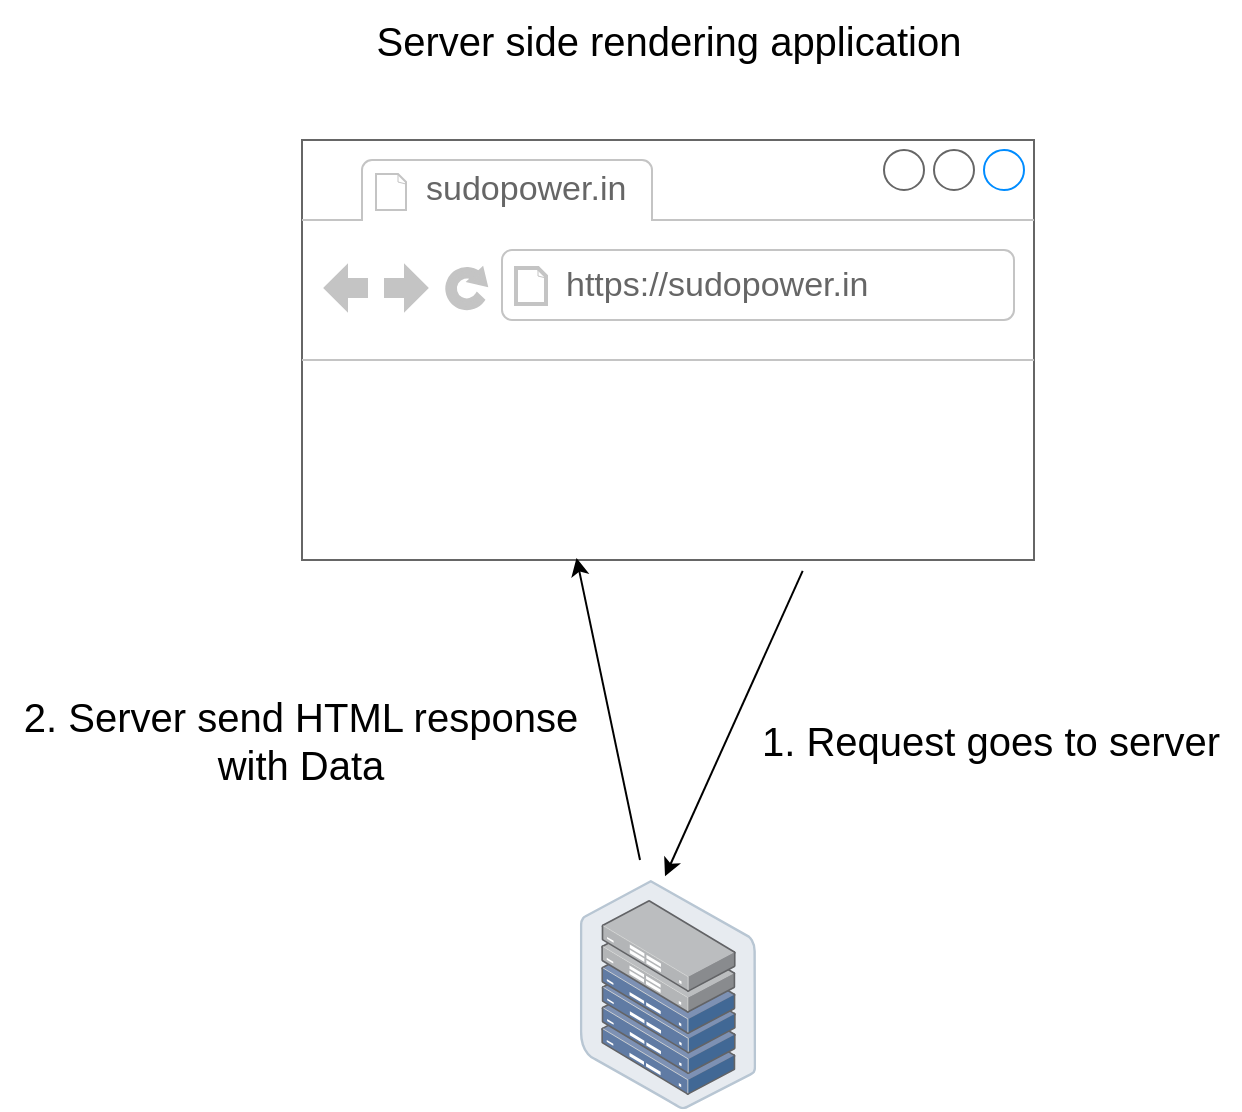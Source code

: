 <mxfile version="21.3.7" type="github" pages="2">
  <diagram name="SSR" id="blEORctRzxMHvsubrzqS">
    <mxGraphModel dx="1050" dy="562" grid="1" gridSize="10" guides="1" tooltips="1" connect="1" arrows="1" fold="1" page="1" pageScale="1" pageWidth="827" pageHeight="1169" math="0" shadow="0">
      <root>
        <mxCell id="0" />
        <mxCell id="1" parent="0" />
        <mxCell id="0fjtJMUaQlxDJKlM-bvJ-1" value="" style="strokeWidth=1;shadow=0;dashed=0;align=center;html=1;shape=mxgraph.mockup.containers.browserWindow;rSize=0;strokeColor=#666666;strokeColor2=#008cff;strokeColor3=#c4c4c4;mainText=,;recursiveResize=0;" vertex="1" parent="1">
          <mxGeometry x="231" y="90" width="366" height="210" as="geometry" />
        </mxCell>
        <mxCell id="0fjtJMUaQlxDJKlM-bvJ-2" value="sudopower.in" style="strokeWidth=1;shadow=0;dashed=0;align=center;html=1;shape=mxgraph.mockup.containers.anchor;fontSize=17;fontColor=#666666;align=left;whiteSpace=wrap;" vertex="1" parent="0fjtJMUaQlxDJKlM-bvJ-1">
          <mxGeometry x="60" y="12" width="110" height="26" as="geometry" />
        </mxCell>
        <mxCell id="0fjtJMUaQlxDJKlM-bvJ-3" value="https://sudopower.in" style="strokeWidth=1;shadow=0;dashed=0;align=center;html=1;shape=mxgraph.mockup.containers.anchor;rSize=0;fontSize=17;fontColor=#666666;align=left;" vertex="1" parent="0fjtJMUaQlxDJKlM-bvJ-1">
          <mxGeometry x="130" y="60" width="250" height="26" as="geometry" />
        </mxCell>
        <mxCell id="0fjtJMUaQlxDJKlM-bvJ-4" value="" style="image;points=[];aspect=fixed;html=1;align=center;shadow=0;dashed=0;image=img/lib/allied_telesis/storage/Datacenter_Server_Half_Rack_ToR.svg;" vertex="1" parent="1">
          <mxGeometry x="369.9" y="460" width="88.2" height="114.6" as="geometry" />
        </mxCell>
        <mxCell id="0fjtJMUaQlxDJKlM-bvJ-6" value="" style="edgeStyle=none;orthogonalLoop=1;jettySize=auto;html=1;rounded=0;exitX=0.684;exitY=1.026;exitDx=0;exitDy=0;exitPerimeter=0;entryX=0.483;entryY=-0.016;entryDx=0;entryDy=0;entryPerimeter=0;" edge="1" parent="1" source="0fjtJMUaQlxDJKlM-bvJ-1" target="0fjtJMUaQlxDJKlM-bvJ-4">
          <mxGeometry width="100" relative="1" as="geometry">
            <mxPoint x="417" y="301" as="sourcePoint" />
            <mxPoint x="417" y="380" as="targetPoint" />
            <Array as="points" />
          </mxGeometry>
        </mxCell>
        <mxCell id="0fjtJMUaQlxDJKlM-bvJ-7" value="1. Request goes to server" style="text;html=1;align=center;verticalAlign=middle;resizable=0;points=[];autosize=1;strokeColor=none;fillColor=none;fontSize=20;" vertex="1" parent="1">
          <mxGeometry x="450" y="370" width="250" height="40" as="geometry" />
        </mxCell>
        <mxCell id="0fjtJMUaQlxDJKlM-bvJ-8" value="" style="edgeStyle=none;orthogonalLoop=1;jettySize=auto;html=1;rounded=0;entryX=0.375;entryY=0.995;entryDx=0;entryDy=0;entryPerimeter=0;" edge="1" parent="1" target="0fjtJMUaQlxDJKlM-bvJ-1">
          <mxGeometry width="100" relative="1" as="geometry">
            <mxPoint x="400" y="450" as="sourcePoint" />
            <mxPoint x="370" y="455" as="targetPoint" />
            <Array as="points" />
          </mxGeometry>
        </mxCell>
        <mxCell id="0fjtJMUaQlxDJKlM-bvJ-9" value="2. Server send HTML response&lt;br&gt;with Data" style="text;html=1;align=center;verticalAlign=middle;resizable=0;points=[];autosize=1;strokeColor=none;fillColor=none;fontSize=20;" vertex="1" parent="1">
          <mxGeometry x="80" y="360" width="300" height="60" as="geometry" />
        </mxCell>
        <mxCell id="0fjtJMUaQlxDJKlM-bvJ-10" value="Server side rendering application" style="text;html=1;align=center;verticalAlign=middle;resizable=0;points=[];autosize=1;strokeColor=none;fillColor=none;fontSize=20;" vertex="1" parent="1">
          <mxGeometry x="254" y="20" width="320" height="40" as="geometry" />
        </mxCell>
      </root>
    </mxGraphModel>
  </diagram>
  <diagram id="wVSQKDQ8iGBk4i1cADOs" name="SPA">
    <mxGraphModel dx="1050" dy="619" grid="1" gridSize="10" guides="1" tooltips="1" connect="1" arrows="1" fold="1" page="1" pageScale="1" pageWidth="827" pageHeight="1169" math="0" shadow="0">
      <root>
        <mxCell id="0" />
        <mxCell id="1" parent="0" />
        <mxCell id="72_Wo1eWH7YJW0XUpBBC-1" value="" style="strokeWidth=1;shadow=0;dashed=0;align=center;html=1;shape=mxgraph.mockup.containers.browserWindow;rSize=0;strokeColor=#666666;strokeColor2=#008cff;strokeColor3=#c4c4c4;mainText=,;recursiveResize=0;" vertex="1" parent="1">
          <mxGeometry x="231" y="90" width="366" height="210" as="geometry" />
        </mxCell>
        <mxCell id="72_Wo1eWH7YJW0XUpBBC-2" value="sudopower.in" style="strokeWidth=1;shadow=0;dashed=0;align=center;html=1;shape=mxgraph.mockup.containers.anchor;fontSize=17;fontColor=#666666;align=left;whiteSpace=wrap;" vertex="1" parent="72_Wo1eWH7YJW0XUpBBC-1">
          <mxGeometry x="60" y="12" width="110" height="26" as="geometry" />
        </mxCell>
        <mxCell id="72_Wo1eWH7YJW0XUpBBC-3" value="https://sudopower.in" style="strokeWidth=1;shadow=0;dashed=0;align=center;html=1;shape=mxgraph.mockup.containers.anchor;rSize=0;fontSize=17;fontColor=#666666;align=left;" vertex="1" parent="72_Wo1eWH7YJW0XUpBBC-1">
          <mxGeometry x="130" y="60" width="250" height="26" as="geometry" />
        </mxCell>
        <mxCell id="72_Wo1eWH7YJW0XUpBBC-4" value="" style="image;points=[];aspect=fixed;html=1;align=center;shadow=0;dashed=0;image=img/lib/allied_telesis/storage/Datacenter_Server_Half_Rack_ToR.svg;" vertex="1" parent="1">
          <mxGeometry x="369" y="480" width="88.2" height="114.6" as="geometry" />
        </mxCell>
        <mxCell id="72_Wo1eWH7YJW0XUpBBC-5" value="" style="edgeStyle=none;orthogonalLoop=1;jettySize=auto;html=1;rounded=0;exitX=0.684;exitY=1.026;exitDx=0;exitDy=0;exitPerimeter=0;entryX=0.483;entryY=-0.016;entryDx=0;entryDy=0;entryPerimeter=0;" edge="1" parent="1" source="72_Wo1eWH7YJW0XUpBBC-1" target="72_Wo1eWH7YJW0XUpBBC-4">
          <mxGeometry width="100" relative="1" as="geometry">
            <mxPoint x="417" y="301" as="sourcePoint" />
            <mxPoint x="417" y="380" as="targetPoint" />
            <Array as="points" />
          </mxGeometry>
        </mxCell>
        <mxCell id="72_Wo1eWH7YJW0XUpBBC-6" value="1. Request goes to server" style="text;html=1;align=center;verticalAlign=middle;resizable=0;points=[];autosize=1;strokeColor=none;fillColor=none;fontSize=20;" vertex="1" parent="1">
          <mxGeometry x="450" y="370" width="250" height="40" as="geometry" />
        </mxCell>
        <mxCell id="72_Wo1eWH7YJW0XUpBBC-7" value="" style="edgeStyle=none;orthogonalLoop=1;jettySize=auto;html=1;rounded=0;entryX=0.375;entryY=0.995;entryDx=0;entryDy=0;entryPerimeter=0;" edge="1" parent="1" target="72_Wo1eWH7YJW0XUpBBC-1">
          <mxGeometry width="100" relative="1" as="geometry">
            <mxPoint x="400" y="450" as="sourcePoint" />
            <mxPoint x="370" y="455" as="targetPoint" />
            <Array as="points" />
          </mxGeometry>
        </mxCell>
        <mxCell id="72_Wo1eWH7YJW0XUpBBC-8" value="2. Send JSON Data response" style="text;html=1;align=center;verticalAlign=middle;resizable=0;points=[];autosize=1;strokeColor=none;fillColor=none;fontSize=20;" vertex="1" parent="1">
          <mxGeometry x="100" y="360" width="290" height="40" as="geometry" />
        </mxCell>
      </root>
    </mxGraphModel>
  </diagram>
</mxfile>
